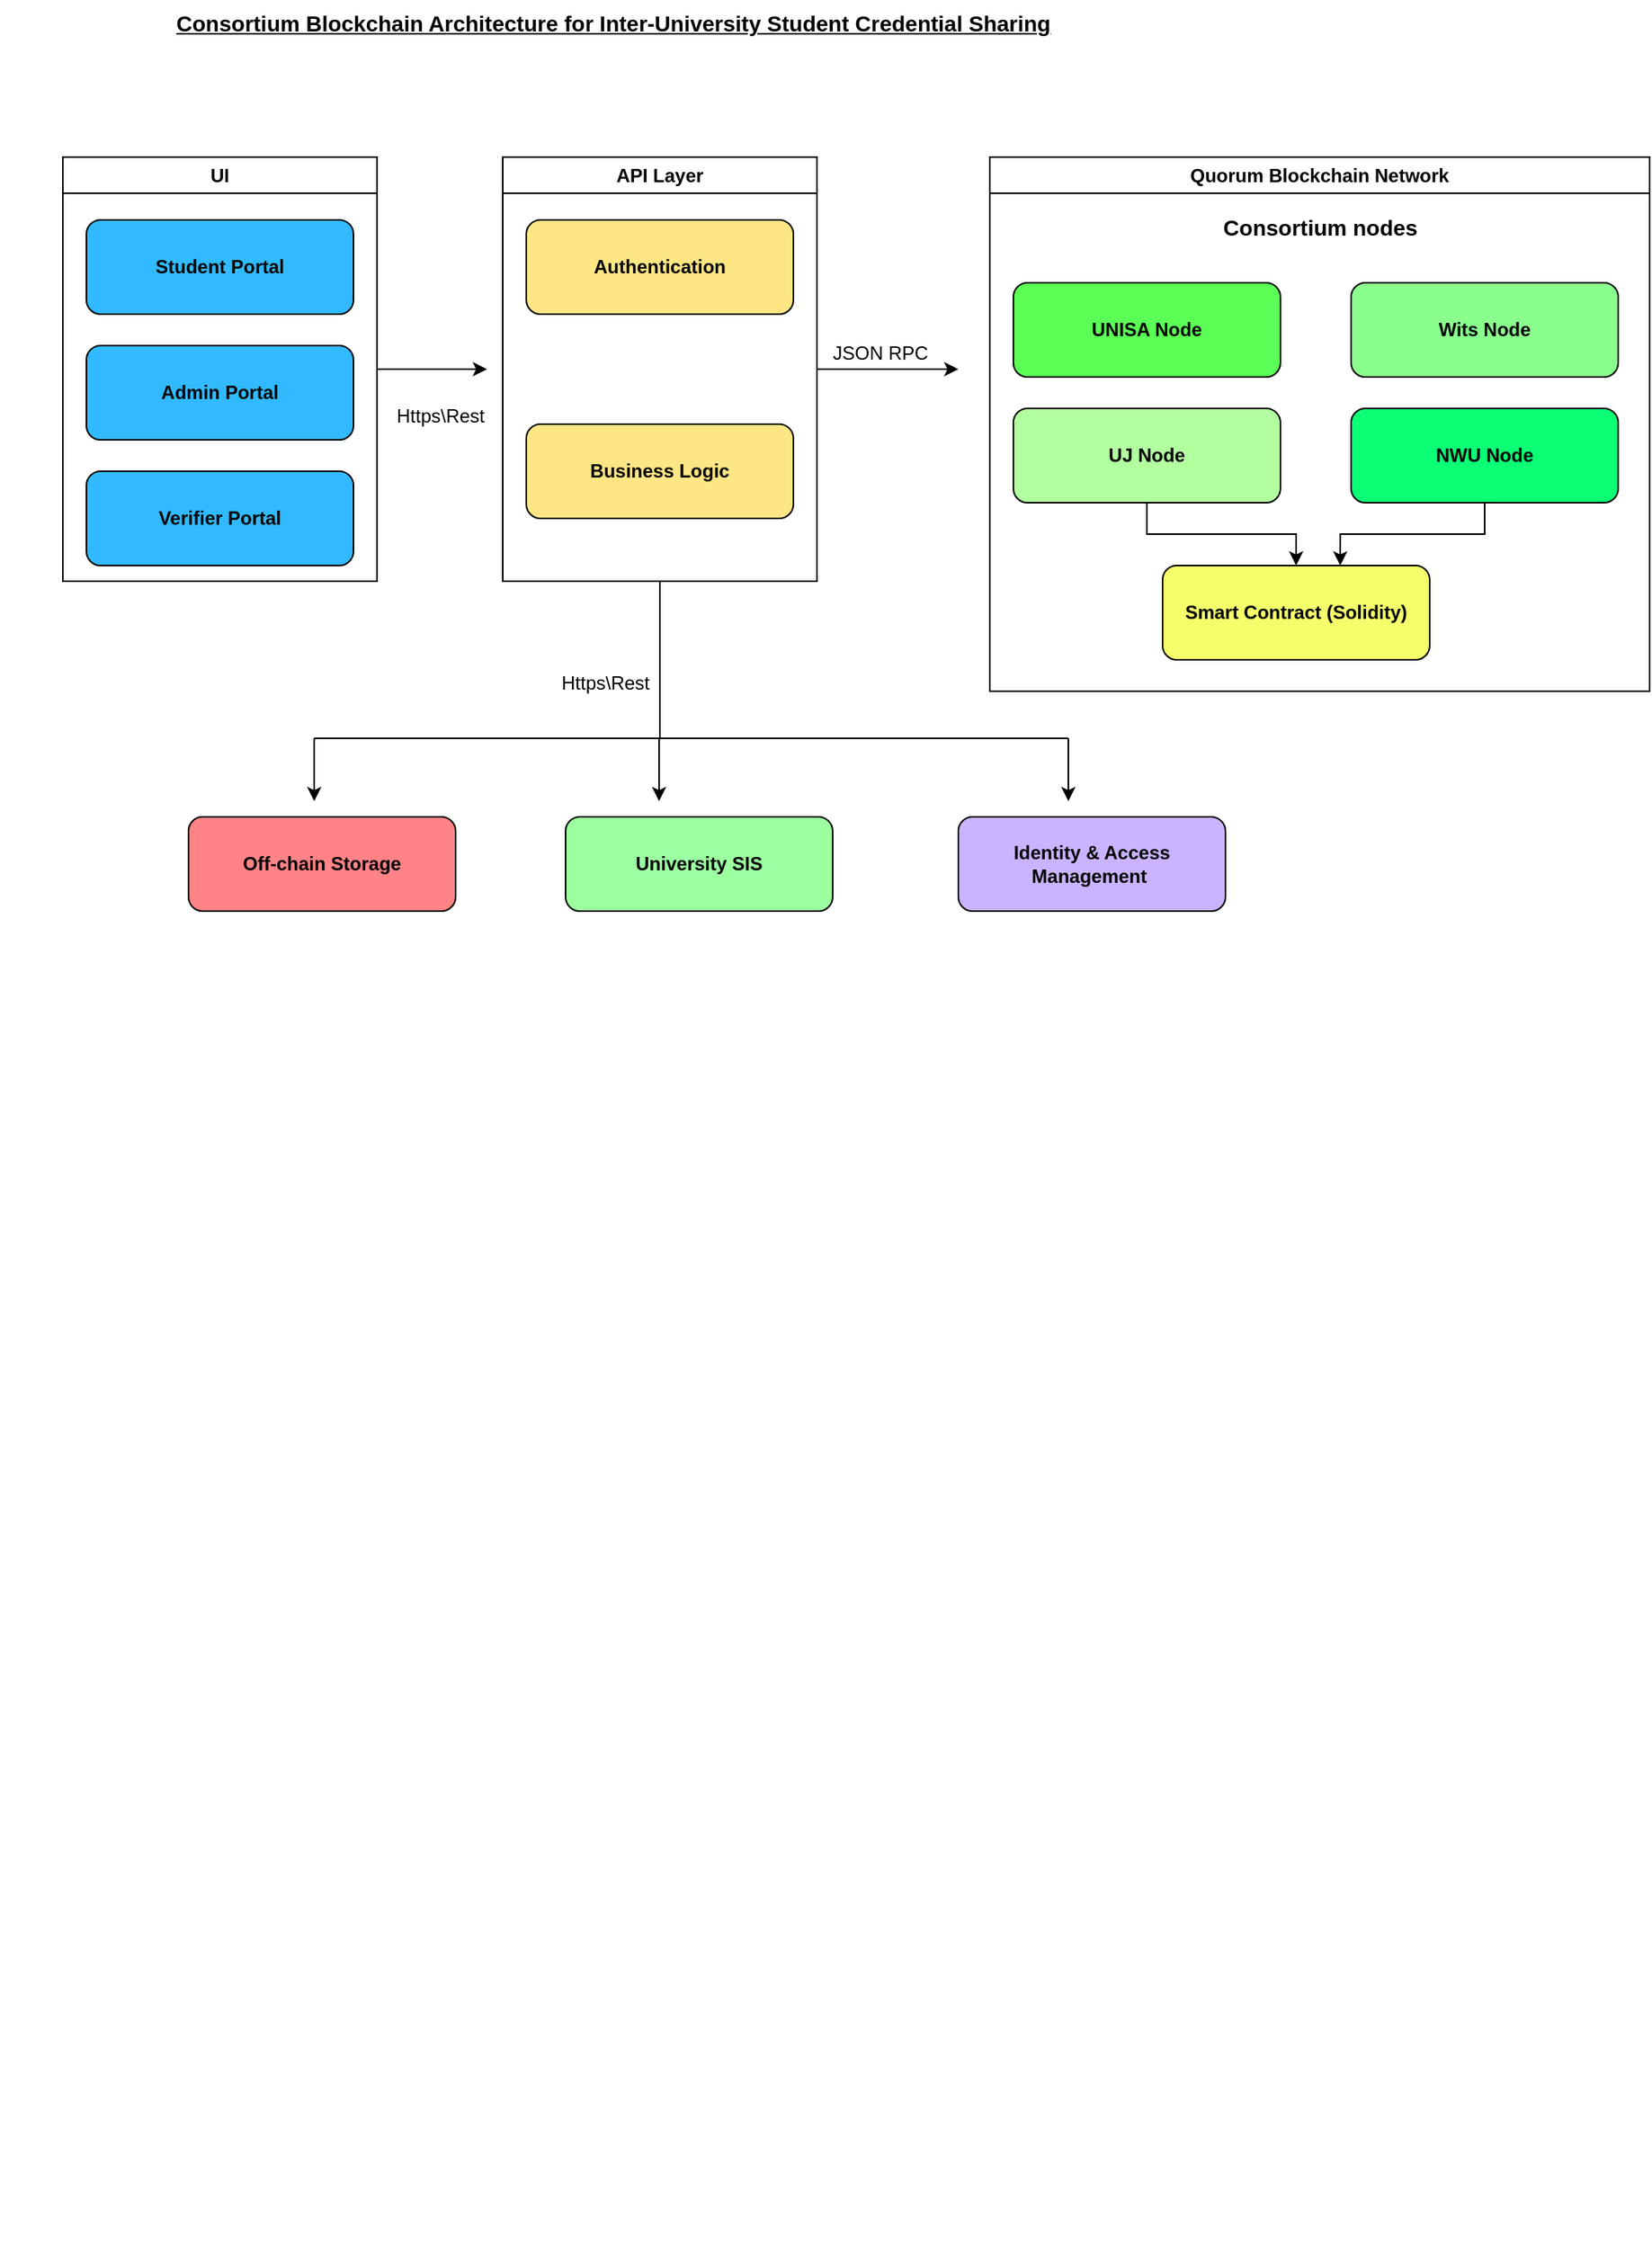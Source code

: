 <mxfile version="27.0.8">
  <diagram name="Page-1" id="Q1UT3eqjXwDRcwdoq2Dm">
    <mxGraphModel dx="1025" dy="1517" grid="1" gridSize="10" guides="1" tooltips="1" connect="1" arrows="1" fold="1" page="1" pageScale="1" pageWidth="850" pageHeight="1100" math="0" shadow="0">
      <root>
        <mxCell id="0" />
        <mxCell id="1" parent="0" />
        <mxCell id="MQJrHR0N9U8W2xFcwFKc-1" value="&#xa;  &#xa;    &#xa;      &#xa;        &#xa;        &#xa;        &#xa;          &#xa;        &#xa;        &#xa;          &#xa;        &#xa;        &#xa;          &#xa;        &#xa;        &#xa;          &#xa;        &#xa;        &#xa;          &#xa;        &#xa;        &#xa;          &#xa;        &#xa;        &#xa;          &#xa;        &#xa;        &#xa;          &#xa;        &#xa;        &#xa;          &#xa;        &#xa;        &#xa;          &#xa;        &#xa;        &#xa;          &#xa;        &#xa;        &#xa;          &#xa;        &#xa;        &#xa;          &#xa;        &#xa;        &#xa;          &#xa;        &#xa;        &#xa;          &#xa;        &#xa;        &#xa;          &#xa;        &#xa;        &#xa;          &#xa;        &#xa;        &#xa;          &#xa;        &#xa;        &#xa;          &#xa;        &#xa;        &#xa;          &#xa;        &#xa;        &#xa;          &#xa;        &#xa;        &#xa;          &#xa;        &#xa;        &#xa;          &#xa;        &#xa;        &#xa;          &#xa;        &#xa;        &#xa;          &#xa;        &#xa;        &#xa;          &#xa;        &#xa;        &#xa;          &#xa;        &#xa;        &#xa;          &#xa;        &#xa;        &#xa;          &#xa;        &#xa;      &#xa;    &#xa;  &#xa;" style="text;whiteSpace=wrap;html=1;" vertex="1" parent="1">
          <mxGeometry width="30" height="1410" as="geometry" />
        </mxCell>
        <mxCell id="MQJrHR0N9U8W2xFcwFKc-13" style="edgeStyle=orthogonalEdgeStyle;rounded=0;orthogonalLoop=1;jettySize=auto;html=1;" edge="1" parent="1" source="MQJrHR0N9U8W2xFcwFKc-2">
          <mxGeometry relative="1" as="geometry">
            <mxPoint x="310" y="215" as="targetPoint" />
          </mxGeometry>
        </mxCell>
        <mxCell id="MQJrHR0N9U8W2xFcwFKc-2" value="UI" style="swimlane;whiteSpace=wrap;html=1;" vertex="1" parent="1">
          <mxGeometry x="40" y="80" width="200" height="270" as="geometry" />
        </mxCell>
        <mxCell id="MQJrHR0N9U8W2xFcwFKc-3" value="&lt;b&gt;Student Portal&lt;/b&gt;" style="rounded=1;whiteSpace=wrap;html=1;fillColor=#31BAFF;" vertex="1" parent="MQJrHR0N9U8W2xFcwFKc-2">
          <mxGeometry x="15" y="40" width="170" height="60" as="geometry" />
        </mxCell>
        <mxCell id="MQJrHR0N9U8W2xFcwFKc-4" value="&lt;b&gt;Admin Portal&lt;/b&gt;" style="rounded=1;whiteSpace=wrap;html=1;fillColor=#31BAFF;" vertex="1" parent="MQJrHR0N9U8W2xFcwFKc-2">
          <mxGeometry x="15" y="120" width="170" height="60" as="geometry" />
        </mxCell>
        <mxCell id="MQJrHR0N9U8W2xFcwFKc-6" value="&lt;b&gt;Verifier Portal&lt;/b&gt;" style="rounded=1;whiteSpace=wrap;html=1;fillColor=#31BAFF;" vertex="1" parent="MQJrHR0N9U8W2xFcwFKc-2">
          <mxGeometry x="15" y="200" width="170" height="60" as="geometry" />
        </mxCell>
        <mxCell id="MQJrHR0N9U8W2xFcwFKc-35" style="edgeStyle=orthogonalEdgeStyle;rounded=0;orthogonalLoop=1;jettySize=auto;html=1;" edge="1" parent="1" source="MQJrHR0N9U8W2xFcwFKc-7">
          <mxGeometry relative="1" as="geometry">
            <mxPoint x="610" y="215" as="targetPoint" />
          </mxGeometry>
        </mxCell>
        <mxCell id="MQJrHR0N9U8W2xFcwFKc-7" value="API Layer" style="swimlane;whiteSpace=wrap;html=1;" vertex="1" parent="1">
          <mxGeometry x="320" y="80" width="200" height="270" as="geometry" />
        </mxCell>
        <mxCell id="MQJrHR0N9U8W2xFcwFKc-8" value="&lt;b&gt;Authentication&lt;/b&gt;" style="rounded=1;whiteSpace=wrap;html=1;fillColor=#FFE685;" vertex="1" parent="MQJrHR0N9U8W2xFcwFKc-7">
          <mxGeometry x="15" y="40" width="170" height="60" as="geometry" />
        </mxCell>
        <mxCell id="MQJrHR0N9U8W2xFcwFKc-9" value="&lt;b&gt;Business Logic&lt;/b&gt;" style="rounded=1;whiteSpace=wrap;html=1;fillColor=#FFE685;" vertex="1" parent="MQJrHR0N9U8W2xFcwFKc-7">
          <mxGeometry x="15" y="170" width="170" height="60" as="geometry" />
        </mxCell>
        <mxCell id="MQJrHR0N9U8W2xFcwFKc-14" value="Quorum Blockchain Network" style="swimlane;whiteSpace=wrap;html=1;" vertex="1" parent="1">
          <mxGeometry x="630" y="80" width="420" height="340" as="geometry" />
        </mxCell>
        <mxCell id="MQJrHR0N9U8W2xFcwFKc-15" value="&lt;b&gt;UNISA Node&lt;/b&gt;" style="rounded=1;whiteSpace=wrap;html=1;fillColor=#5BFF55;" vertex="1" parent="MQJrHR0N9U8W2xFcwFKc-14">
          <mxGeometry x="15" y="80" width="170" height="60" as="geometry" />
        </mxCell>
        <mxCell id="MQJrHR0N9U8W2xFcwFKc-26" style="edgeStyle=orthogonalEdgeStyle;rounded=0;orthogonalLoop=1;jettySize=auto;html=1;" edge="1" parent="MQJrHR0N9U8W2xFcwFKc-14" source="MQJrHR0N9U8W2xFcwFKc-16" target="MQJrHR0N9U8W2xFcwFKc-25">
          <mxGeometry relative="1" as="geometry" />
        </mxCell>
        <mxCell id="MQJrHR0N9U8W2xFcwFKc-16" value="&lt;b&gt;UJ Node&lt;/b&gt;" style="rounded=1;whiteSpace=wrap;html=1;fillColor=#B2FF9F;" vertex="1" parent="MQJrHR0N9U8W2xFcwFKc-14">
          <mxGeometry x="15" y="160" width="170" height="60" as="geometry" />
        </mxCell>
        <mxCell id="MQJrHR0N9U8W2xFcwFKc-20" value="&lt;b&gt;Wits Node&lt;/b&gt;" style="rounded=1;whiteSpace=wrap;html=1;fillColor=#8AFF8E;" vertex="1" parent="MQJrHR0N9U8W2xFcwFKc-14">
          <mxGeometry x="230" y="80" width="170" height="60" as="geometry" />
        </mxCell>
        <mxCell id="MQJrHR0N9U8W2xFcwFKc-21" value="&lt;b&gt;NWU Node&lt;/b&gt;" style="rounded=1;whiteSpace=wrap;html=1;fillColor=#0BFF75;" vertex="1" parent="MQJrHR0N9U8W2xFcwFKc-14">
          <mxGeometry x="230" y="160" width="170" height="60" as="geometry" />
        </mxCell>
        <mxCell id="MQJrHR0N9U8W2xFcwFKc-22" value="&lt;b&gt;&lt;font style=&quot;font-size: 14px;&quot;&gt;Consortium nodes&lt;/font&gt;&lt;/b&gt;" style="text;html=1;align=center;verticalAlign=middle;resizable=0;points=[];autosize=1;strokeColor=none;fillColor=none;" vertex="1" parent="MQJrHR0N9U8W2xFcwFKc-14">
          <mxGeometry x="135" y="30" width="150" height="30" as="geometry" />
        </mxCell>
        <mxCell id="MQJrHR0N9U8W2xFcwFKc-25" value="&lt;b&gt;Smart Contract (Solidity)&lt;/b&gt;" style="rounded=1;whiteSpace=wrap;html=1;fillColor=#F5FF69;" vertex="1" parent="MQJrHR0N9U8W2xFcwFKc-14">
          <mxGeometry x="110" y="260" width="170" height="60" as="geometry" />
        </mxCell>
        <mxCell id="MQJrHR0N9U8W2xFcwFKc-27" style="edgeStyle=orthogonalEdgeStyle;rounded=0;orthogonalLoop=1;jettySize=auto;html=1;entryX=0.665;entryY=0;entryDx=0;entryDy=0;entryPerimeter=0;" edge="1" parent="MQJrHR0N9U8W2xFcwFKc-14" source="MQJrHR0N9U8W2xFcwFKc-21" target="MQJrHR0N9U8W2xFcwFKc-25">
          <mxGeometry relative="1" as="geometry" />
        </mxCell>
        <mxCell id="MQJrHR0N9U8W2xFcwFKc-28" value="&lt;b&gt;Off-chain Storage&lt;/b&gt;" style="rounded=1;whiteSpace=wrap;html=1;fillColor=#FF8387;" vertex="1" parent="1">
          <mxGeometry x="120" y="500" width="170" height="60" as="geometry" />
        </mxCell>
        <mxCell id="MQJrHR0N9U8W2xFcwFKc-29" value="&lt;b&gt;Identity &amp;amp; Access Management&amp;nbsp;&lt;/b&gt;" style="rounded=1;whiteSpace=wrap;html=1;fillColor=#CAB3FF;" vertex="1" parent="1">
          <mxGeometry x="610" y="500" width="170" height="60" as="geometry" />
        </mxCell>
        <mxCell id="MQJrHR0N9U8W2xFcwFKc-30" value="&lt;b&gt;University SIS&lt;/b&gt;" style="rounded=1;whiteSpace=wrap;html=1;fillColor=#9CFFA0;" vertex="1" parent="1">
          <mxGeometry x="360" y="500" width="170" height="60" as="geometry" />
        </mxCell>
        <mxCell id="MQJrHR0N9U8W2xFcwFKc-32" value="" style="endArrow=classic;html=1;rounded=0;" edge="1" parent="1">
          <mxGeometry width="50" height="50" relative="1" as="geometry">
            <mxPoint x="419.5" y="450" as="sourcePoint" />
            <mxPoint x="419.5" y="490" as="targetPoint" />
          </mxGeometry>
        </mxCell>
        <mxCell id="MQJrHR0N9U8W2xFcwFKc-33" value="" style="endArrow=classic;html=1;rounded=0;" edge="1" parent="1">
          <mxGeometry width="50" height="50" relative="1" as="geometry">
            <mxPoint x="680" y="450" as="sourcePoint" />
            <mxPoint x="680" y="490" as="targetPoint" />
          </mxGeometry>
        </mxCell>
        <mxCell id="MQJrHR0N9U8W2xFcwFKc-34" value="" style="endArrow=none;html=1;rounded=0;" edge="1" parent="1">
          <mxGeometry width="50" height="50" relative="1" as="geometry">
            <mxPoint x="420" y="450" as="sourcePoint" />
            <mxPoint x="680" y="450" as="targetPoint" />
          </mxGeometry>
        </mxCell>
        <mxCell id="MQJrHR0N9U8W2xFcwFKc-36" value="JSON RPC" style="text;html=1;align=center;verticalAlign=middle;resizable=0;points=[];autosize=1;strokeColor=none;fillColor=none;" vertex="1" parent="1">
          <mxGeometry x="520" y="190" width="80" height="30" as="geometry" />
        </mxCell>
        <mxCell id="MQJrHR0N9U8W2xFcwFKc-37" value="Https\Rest" style="text;html=1;align=center;verticalAlign=middle;resizable=0;points=[];autosize=1;strokeColor=none;fillColor=none;" vertex="1" parent="1">
          <mxGeometry x="345" y="400" width="80" height="30" as="geometry" />
        </mxCell>
        <mxCell id="MQJrHR0N9U8W2xFcwFKc-38" value="Https\Rest" style="text;html=1;align=center;verticalAlign=middle;resizable=0;points=[];autosize=1;strokeColor=none;fillColor=none;" vertex="1" parent="1">
          <mxGeometry x="240" y="230" width="80" height="30" as="geometry" />
        </mxCell>
        <mxCell id="MQJrHR0N9U8W2xFcwFKc-39" value="&lt;b&gt;&lt;u&gt;&lt;font style=&quot;font-size: 14px;&quot;&gt;Consortium Blockchain Architecture for Inter-University Student Credential Sharing&lt;/font&gt;&lt;/u&gt;&lt;/b&gt;" style="text;html=1;align=center;verticalAlign=middle;resizable=0;points=[];autosize=1;strokeColor=none;fillColor=none;" vertex="1" parent="1">
          <mxGeometry x="100" y="-20" width="580" height="30" as="geometry" />
        </mxCell>
        <mxCell id="MQJrHR0N9U8W2xFcwFKc-43" value="" style="endArrow=classic;html=1;rounded=0;" edge="1" parent="1">
          <mxGeometry width="50" height="50" relative="1" as="geometry">
            <mxPoint x="200" y="450" as="sourcePoint" />
            <mxPoint x="200" y="490" as="targetPoint" />
          </mxGeometry>
        </mxCell>
        <mxCell id="MQJrHR0N9U8W2xFcwFKc-44" value="" style="endArrow=none;html=1;rounded=0;" edge="1" parent="1">
          <mxGeometry width="50" height="50" relative="1" as="geometry">
            <mxPoint x="200" y="450" as="sourcePoint" />
            <mxPoint x="430" y="450" as="targetPoint" />
          </mxGeometry>
        </mxCell>
        <mxCell id="MQJrHR0N9U8W2xFcwFKc-45" value="" style="endArrow=none;html=1;rounded=0;entryX=0.5;entryY=1;entryDx=0;entryDy=0;" edge="1" parent="1" target="MQJrHR0N9U8W2xFcwFKc-7">
          <mxGeometry width="50" height="50" relative="1" as="geometry">
            <mxPoint x="420" y="450" as="sourcePoint" />
            <mxPoint x="410" y="350" as="targetPoint" />
          </mxGeometry>
        </mxCell>
      </root>
    </mxGraphModel>
  </diagram>
</mxfile>
